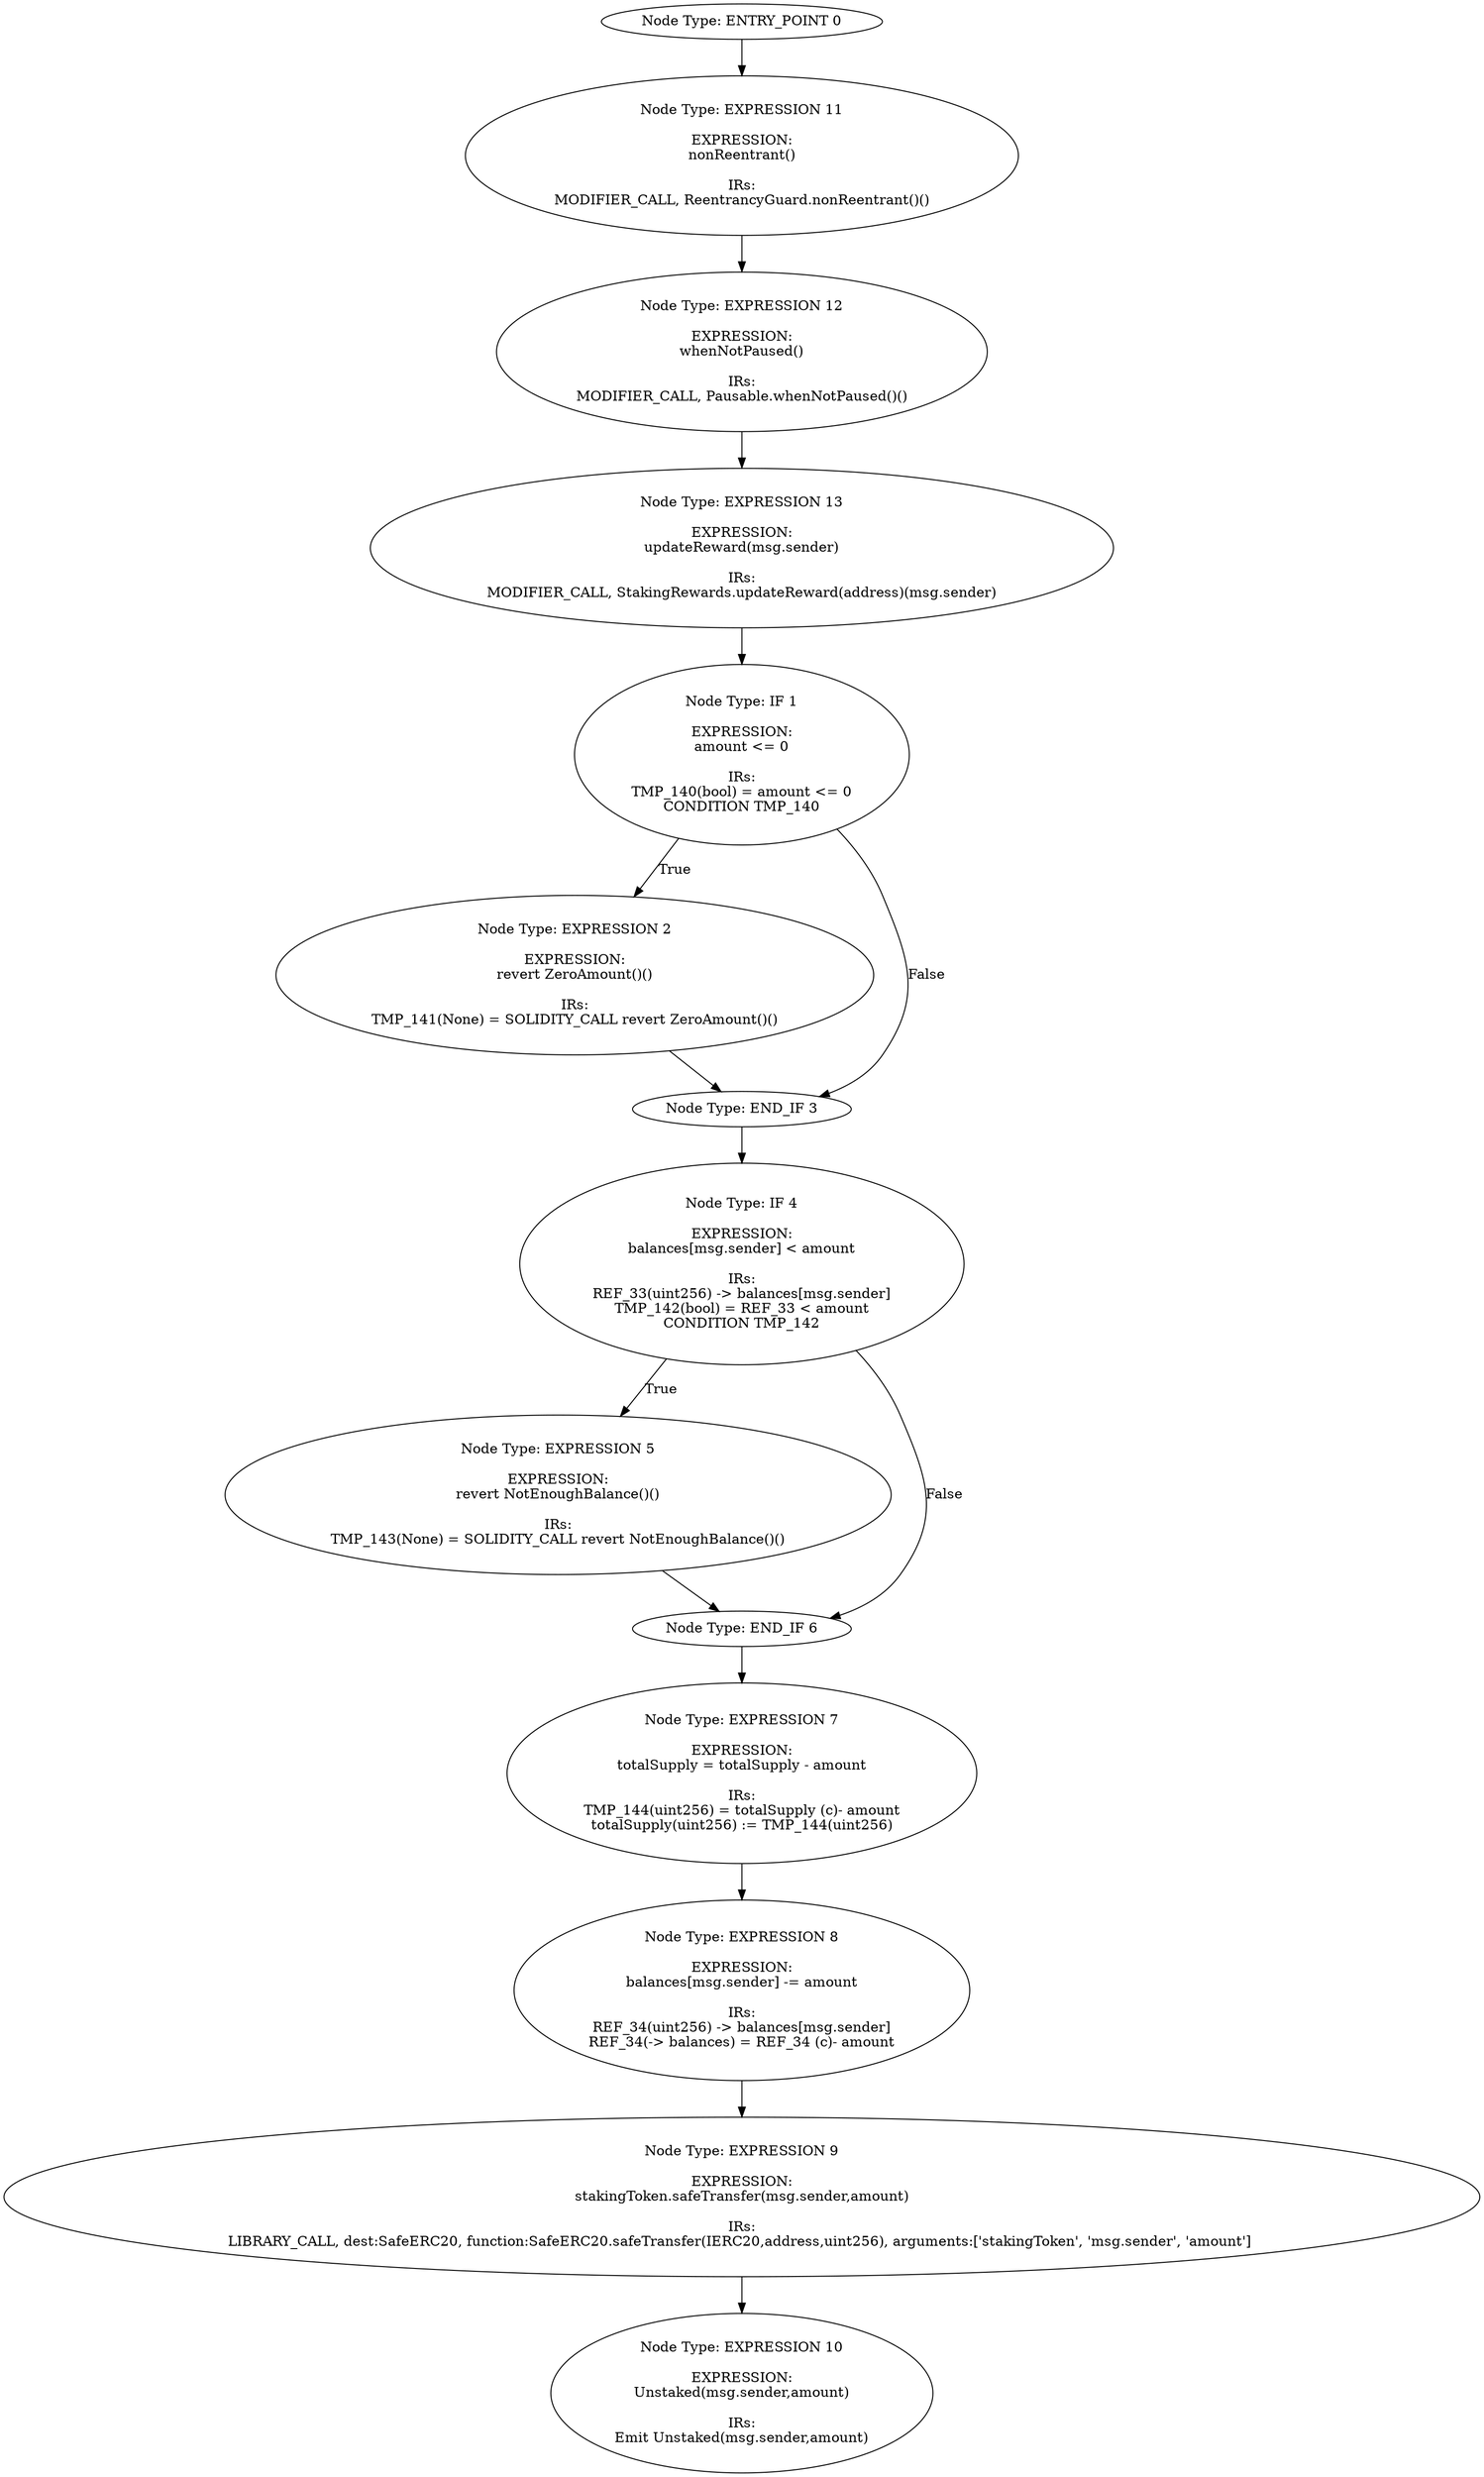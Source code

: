 digraph{
0[label="Node Type: ENTRY_POINT 0
"];
0->11;
1[label="Node Type: IF 1

EXPRESSION:
amount <= 0

IRs:
TMP_140(bool) = amount <= 0
CONDITION TMP_140"];
1->2[label="True"];
1->3[label="False"];
2[label="Node Type: EXPRESSION 2

EXPRESSION:
revert ZeroAmount()()

IRs:
TMP_141(None) = SOLIDITY_CALL revert ZeroAmount()()"];
2->3;
3[label="Node Type: END_IF 3
"];
3->4;
4[label="Node Type: IF 4

EXPRESSION:
balances[msg.sender] < amount

IRs:
REF_33(uint256) -> balances[msg.sender]
TMP_142(bool) = REF_33 < amount
CONDITION TMP_142"];
4->5[label="True"];
4->6[label="False"];
5[label="Node Type: EXPRESSION 5

EXPRESSION:
revert NotEnoughBalance()()

IRs:
TMP_143(None) = SOLIDITY_CALL revert NotEnoughBalance()()"];
5->6;
6[label="Node Type: END_IF 6
"];
6->7;
7[label="Node Type: EXPRESSION 7

EXPRESSION:
totalSupply = totalSupply - amount

IRs:
TMP_144(uint256) = totalSupply (c)- amount
totalSupply(uint256) := TMP_144(uint256)"];
7->8;
8[label="Node Type: EXPRESSION 8

EXPRESSION:
balances[msg.sender] -= amount

IRs:
REF_34(uint256) -> balances[msg.sender]
REF_34(-> balances) = REF_34 (c)- amount"];
8->9;
9[label="Node Type: EXPRESSION 9

EXPRESSION:
stakingToken.safeTransfer(msg.sender,amount)

IRs:
LIBRARY_CALL, dest:SafeERC20, function:SafeERC20.safeTransfer(IERC20,address,uint256), arguments:['stakingToken', 'msg.sender', 'amount'] "];
9->10;
10[label="Node Type: EXPRESSION 10

EXPRESSION:
Unstaked(msg.sender,amount)

IRs:
Emit Unstaked(msg.sender,amount)"];
11[label="Node Type: EXPRESSION 11

EXPRESSION:
nonReentrant()

IRs:
MODIFIER_CALL, ReentrancyGuard.nonReentrant()()"];
11->12;
12[label="Node Type: EXPRESSION 12

EXPRESSION:
whenNotPaused()

IRs:
MODIFIER_CALL, Pausable.whenNotPaused()()"];
12->13;
13[label="Node Type: EXPRESSION 13

EXPRESSION:
updateReward(msg.sender)

IRs:
MODIFIER_CALL, StakingRewards.updateReward(address)(msg.sender)"];
13->1;
}
